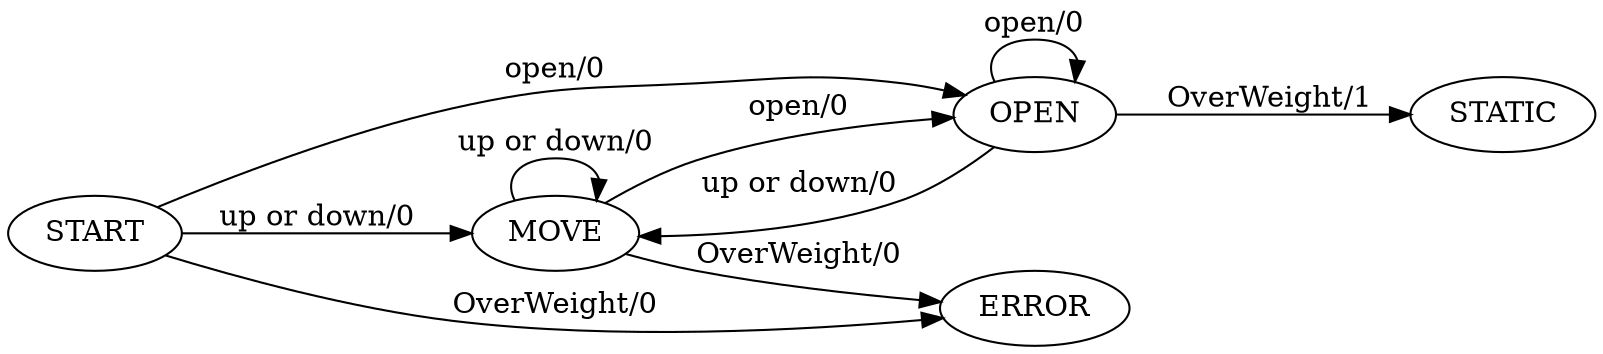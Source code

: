 digraph G {
  rankdir=LR;
  MOVE[];
  START[];
  OPEN[];
  STATIC[];
  ERROR[];
  MOVE -> MOVE[label="up or down/0"];
  MOVE -> OPEN[label="open/0"];
  MOVE -> ERROR[label="OverWeight/0"];
  START -> MOVE[label="up or down/0"];
  START -> OPEN[label="open/0"];
  START -> ERROR[label="OverWeight/0"];
  OPEN -> MOVE[label="up or down/0"];
  OPEN -> OPEN[label="open/0"];
  OPEN -> STATIC[label="OverWeight/1"];
}